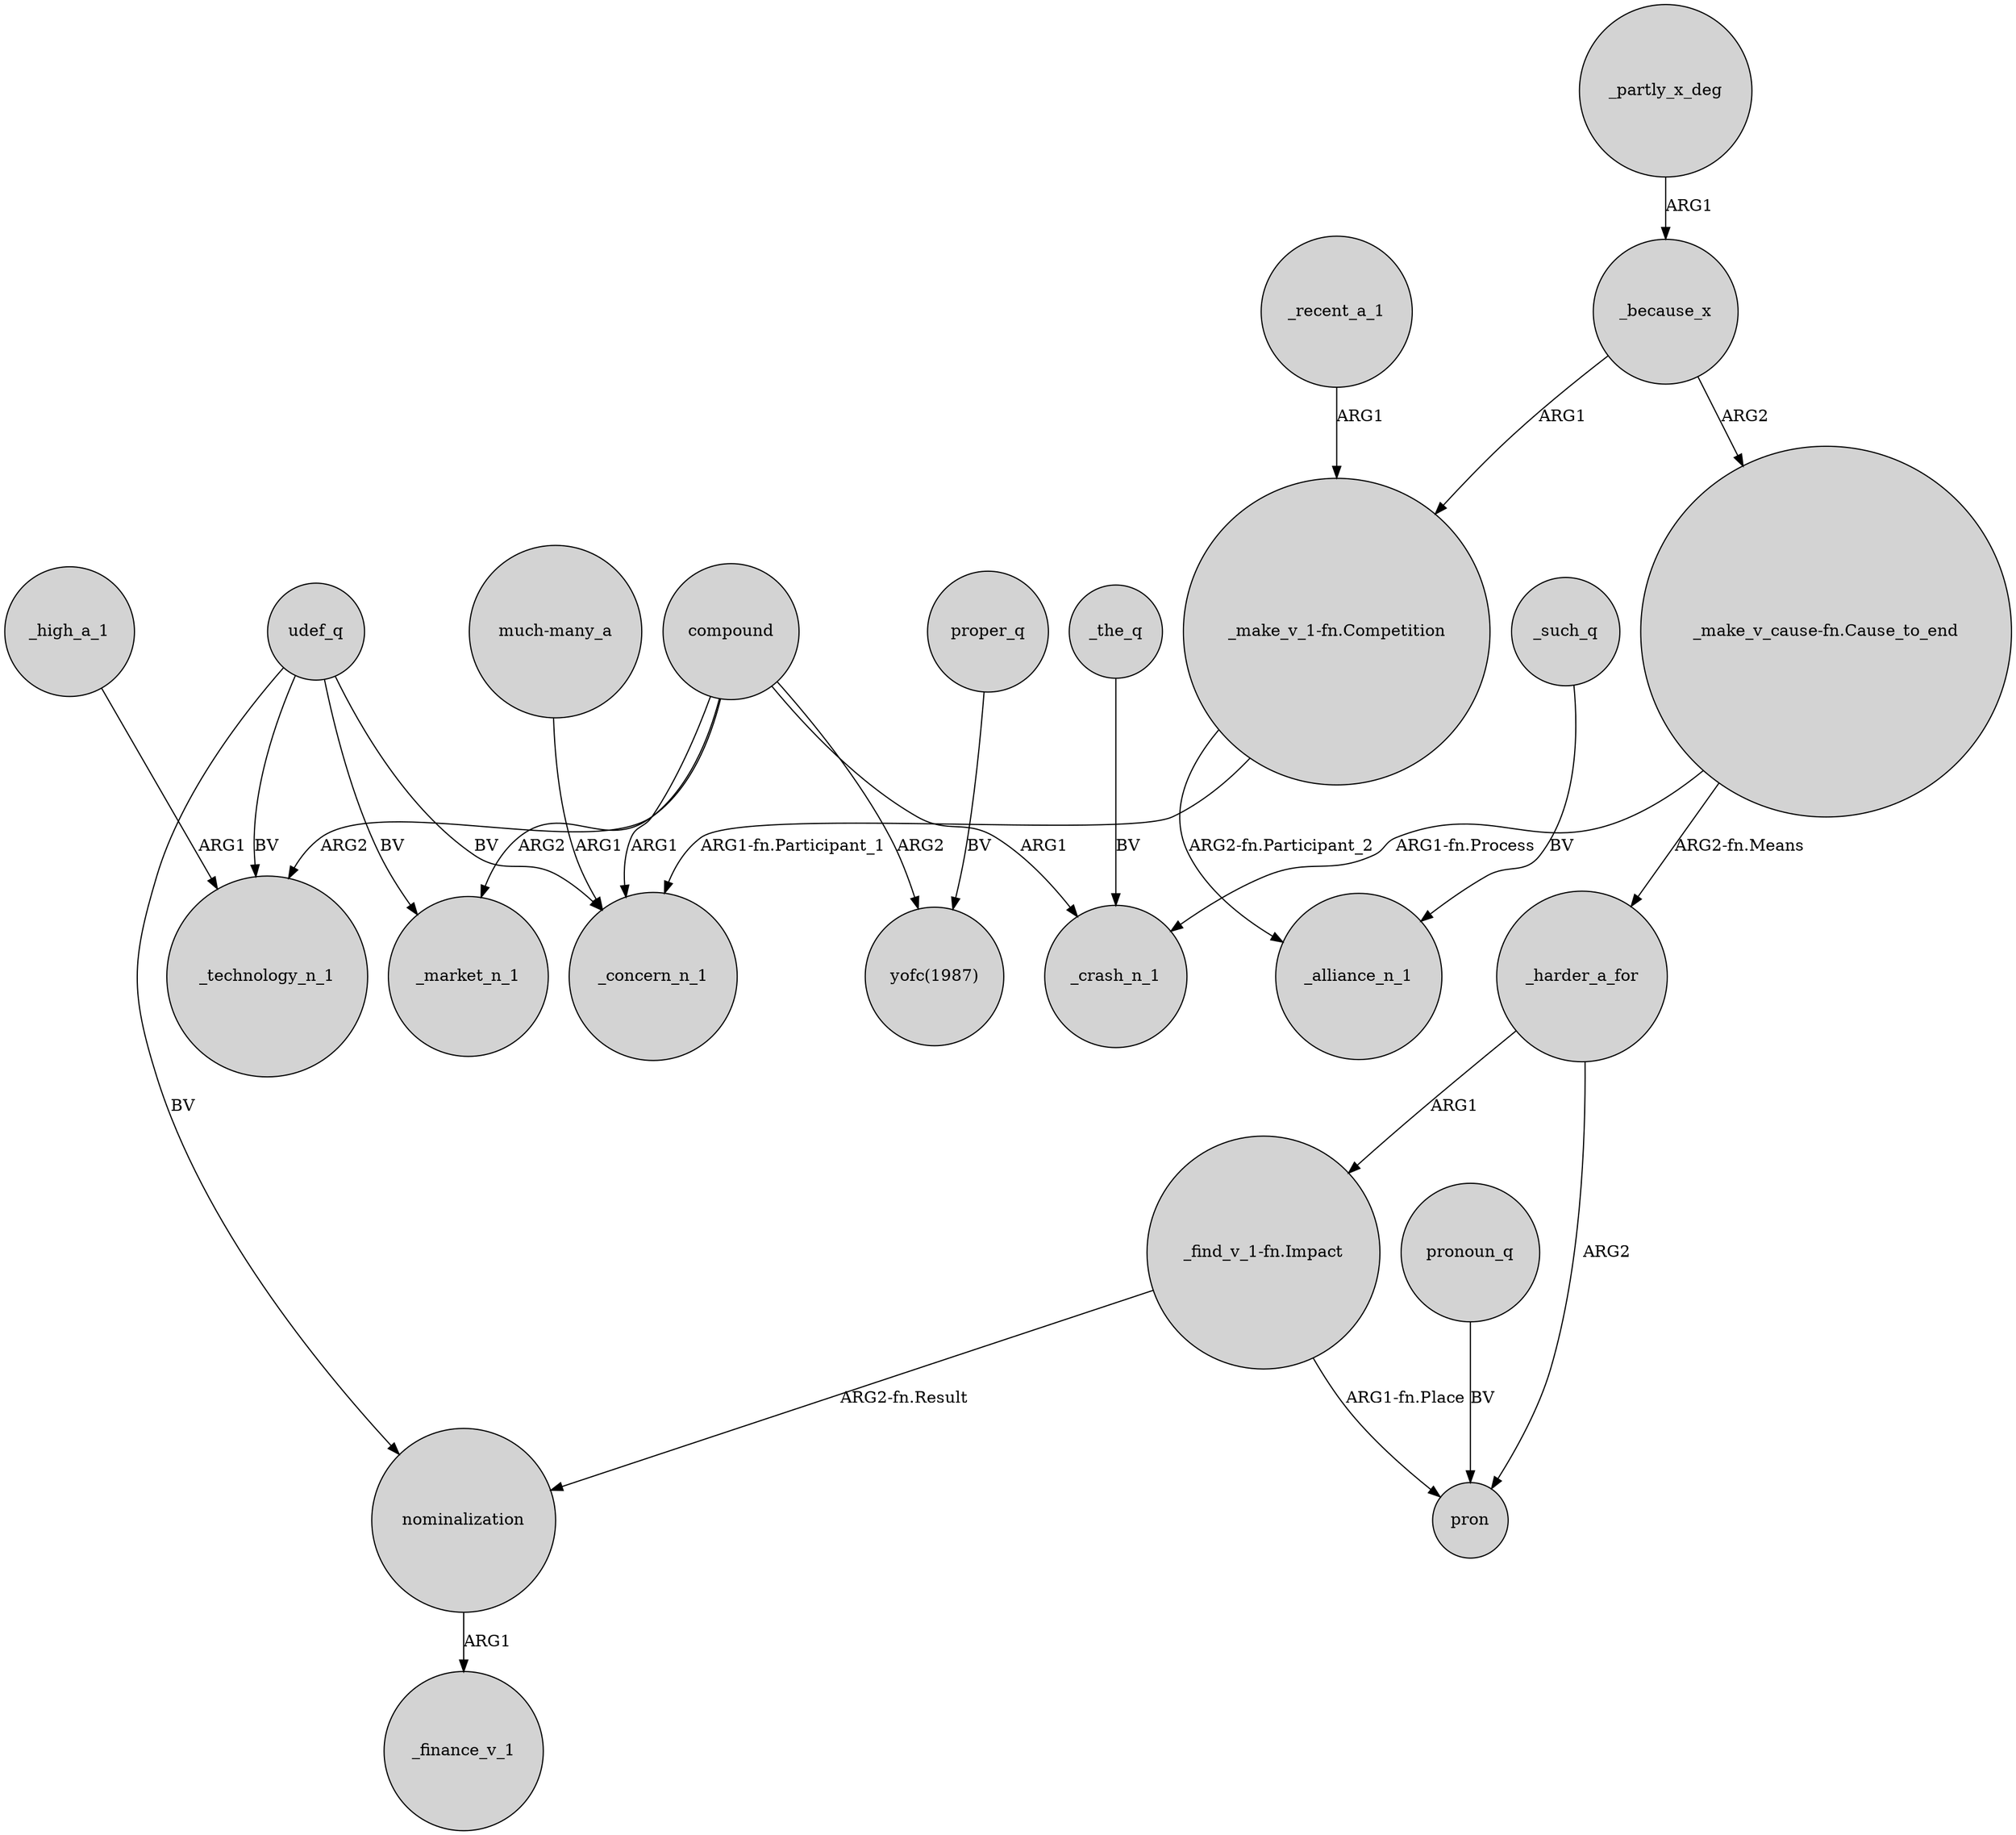 digraph {
	node [shape=circle style=filled]
	udef_q -> _market_n_1 [label=BV]
	nominalization -> _finance_v_1 [label=ARG1]
	_high_a_1 -> _technology_n_1 [label=ARG1]
	compound -> _market_n_1 [label=ARG2]
	udef_q -> nominalization [label=BV]
	"_find_v_1-fn.Impact" -> nominalization [label="ARG2-fn.Result"]
	"_make_v_cause-fn.Cause_to_end" -> _harder_a_for [label="ARG2-fn.Means"]
	_the_q -> _crash_n_1 [label=BV]
	"_make_v_1-fn.Competition" -> _alliance_n_1 [label="ARG2-fn.Participant_2"]
	_partly_x_deg -> _because_x [label=ARG1]
	udef_q -> _technology_n_1 [label=BV]
	compound -> _technology_n_1 [label=ARG2]
	pronoun_q -> pron [label=BV]
	_recent_a_1 -> "_make_v_1-fn.Competition" [label=ARG1]
	compound -> _crash_n_1 [label=ARG1]
	"_make_v_1-fn.Competition" -> _concern_n_1 [label="ARG1-fn.Participant_1"]
	proper_q -> "yofc(1987)" [label=BV]
	_because_x -> "_make_v_1-fn.Competition" [label=ARG1]
	"much-many_a" -> _concern_n_1 [label=ARG1]
	_harder_a_for -> "_find_v_1-fn.Impact" [label=ARG1]
	_because_x -> "_make_v_cause-fn.Cause_to_end" [label=ARG2]
	compound -> _concern_n_1 [label=ARG1]
	"_find_v_1-fn.Impact" -> pron [label="ARG1-fn.Place"]
	"_make_v_cause-fn.Cause_to_end" -> _crash_n_1 [label="ARG1-fn.Process"]
	udef_q -> _concern_n_1 [label=BV]
	_harder_a_for -> pron [label=ARG2]
	_such_q -> _alliance_n_1 [label=BV]
	compound -> "yofc(1987)" [label=ARG2]
}
